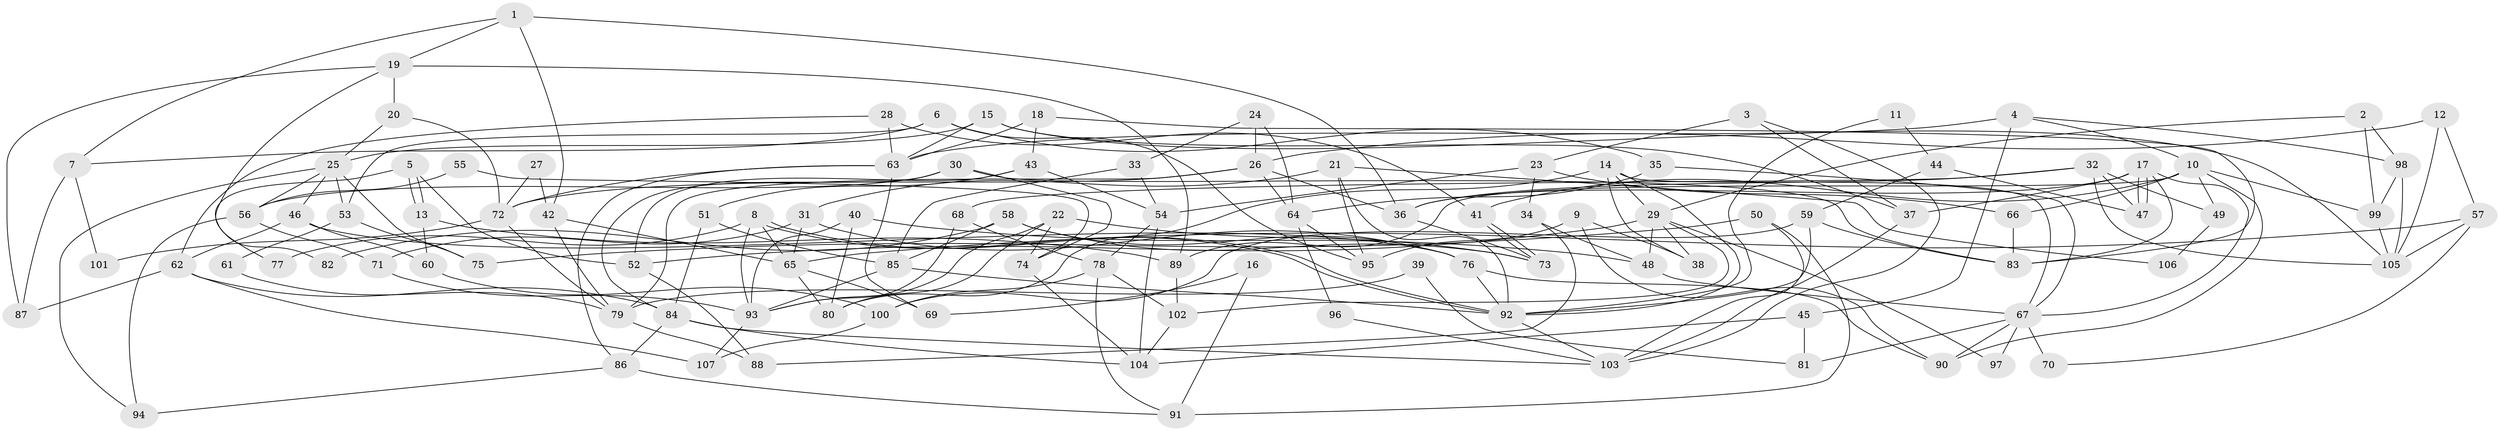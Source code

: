 // Generated by graph-tools (version 1.1) at 2025/52/03/09/25 04:52:03]
// undirected, 107 vertices, 214 edges
graph export_dot {
graph [start="1"]
  node [color=gray90,style=filled];
  1;
  2;
  3;
  4;
  5;
  6;
  7;
  8;
  9;
  10;
  11;
  12;
  13;
  14;
  15;
  16;
  17;
  18;
  19;
  20;
  21;
  22;
  23;
  24;
  25;
  26;
  27;
  28;
  29;
  30;
  31;
  32;
  33;
  34;
  35;
  36;
  37;
  38;
  39;
  40;
  41;
  42;
  43;
  44;
  45;
  46;
  47;
  48;
  49;
  50;
  51;
  52;
  53;
  54;
  55;
  56;
  57;
  58;
  59;
  60;
  61;
  62;
  63;
  64;
  65;
  66;
  67;
  68;
  69;
  70;
  71;
  72;
  73;
  74;
  75;
  76;
  77;
  78;
  79;
  80;
  81;
  82;
  83;
  84;
  85;
  86;
  87;
  88;
  89;
  90;
  91;
  92;
  93;
  94;
  95;
  96;
  97;
  98;
  99;
  100;
  101;
  102;
  103;
  104;
  105;
  106;
  107;
  1 -- 36;
  1 -- 19;
  1 -- 7;
  1 -- 42;
  2 -- 99;
  2 -- 29;
  2 -- 98;
  3 -- 103;
  3 -- 37;
  3 -- 23;
  4 -- 98;
  4 -- 63;
  4 -- 10;
  4 -- 45;
  5 -- 52;
  5 -- 13;
  5 -- 13;
  5 -- 77;
  6 -- 53;
  6 -- 95;
  6 -- 7;
  6 -- 35;
  7 -- 87;
  7 -- 101;
  8 -- 93;
  8 -- 92;
  8 -- 92;
  8 -- 65;
  8 -- 77;
  9 -- 95;
  9 -- 90;
  9 -- 38;
  10 -- 89;
  10 -- 41;
  10 -- 49;
  10 -- 66;
  10 -- 90;
  10 -- 99;
  11 -- 92;
  11 -- 44;
  12 -- 105;
  12 -- 26;
  12 -- 57;
  13 -- 89;
  13 -- 60;
  14 -- 92;
  14 -- 38;
  14 -- 29;
  14 -- 67;
  14 -- 80;
  15 -- 25;
  15 -- 105;
  15 -- 37;
  15 -- 63;
  16 -- 69;
  16 -- 91;
  17 -- 47;
  17 -- 47;
  17 -- 36;
  17 -- 37;
  17 -- 67;
  17 -- 83;
  18 -- 63;
  18 -- 43;
  18 -- 83;
  19 -- 87;
  19 -- 20;
  19 -- 82;
  19 -- 89;
  20 -- 25;
  20 -- 72;
  21 -- 92;
  21 -- 31;
  21 -- 95;
  21 -- 106;
  22 -- 93;
  22 -- 73;
  22 -- 74;
  22 -- 80;
  23 -- 66;
  23 -- 34;
  23 -- 54;
  24 -- 33;
  24 -- 26;
  24 -- 64;
  25 -- 94;
  25 -- 56;
  25 -- 46;
  25 -- 53;
  25 -- 75;
  26 -- 36;
  26 -- 64;
  26 -- 72;
  26 -- 79;
  27 -- 42;
  27 -- 72;
  28 -- 41;
  28 -- 63;
  28 -- 62;
  29 -- 48;
  29 -- 38;
  29 -- 52;
  29 -- 97;
  29 -- 102;
  30 -- 84;
  30 -- 83;
  30 -- 56;
  30 -- 74;
  31 -- 65;
  31 -- 76;
  31 -- 71;
  32 -- 68;
  32 -- 105;
  32 -- 36;
  32 -- 47;
  32 -- 49;
  33 -- 85;
  33 -- 54;
  34 -- 48;
  34 -- 88;
  35 -- 67;
  35 -- 64;
  36 -- 73;
  37 -- 103;
  39 -- 81;
  39 -- 79;
  40 -- 80;
  40 -- 93;
  40 -- 48;
  41 -- 73;
  41 -- 73;
  42 -- 65;
  42 -- 79;
  43 -- 52;
  43 -- 54;
  43 -- 51;
  44 -- 47;
  44 -- 59;
  45 -- 104;
  45 -- 81;
  46 -- 62;
  46 -- 60;
  46 -- 76;
  48 -- 67;
  49 -- 106;
  50 -- 91;
  50 -- 103;
  50 -- 75;
  51 -- 84;
  51 -- 85;
  52 -- 88;
  53 -- 75;
  53 -- 61;
  54 -- 78;
  54 -- 104;
  55 -- 74;
  55 -- 56;
  56 -- 71;
  56 -- 94;
  57 -- 65;
  57 -- 70;
  57 -- 105;
  58 -- 85;
  58 -- 76;
  58 -- 73;
  58 -- 82;
  59 -- 83;
  59 -- 92;
  59 -- 100;
  60 -- 100;
  61 -- 79;
  62 -- 84;
  62 -- 87;
  62 -- 107;
  63 -- 72;
  63 -- 69;
  63 -- 86;
  64 -- 95;
  64 -- 96;
  65 -- 80;
  65 -- 69;
  66 -- 83;
  67 -- 70;
  67 -- 81;
  67 -- 90;
  67 -- 97;
  68 -- 78;
  68 -- 93;
  71 -- 93;
  72 -- 79;
  72 -- 101;
  74 -- 104;
  76 -- 90;
  76 -- 92;
  78 -- 102;
  78 -- 100;
  78 -- 91;
  79 -- 88;
  84 -- 104;
  84 -- 103;
  84 -- 86;
  85 -- 92;
  85 -- 93;
  86 -- 91;
  86 -- 94;
  89 -- 102;
  92 -- 103;
  93 -- 107;
  96 -- 103;
  98 -- 99;
  98 -- 105;
  99 -- 105;
  100 -- 107;
  102 -- 104;
}
